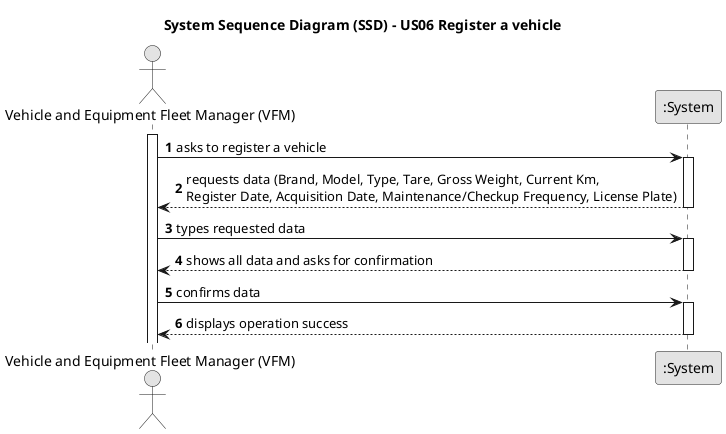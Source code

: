 @startuml
skinparam monochrome true
skinparam packageStyle rectangle
skinparam shadowing false

title System Sequence Diagram (SSD) - US06 Register a vehicle

autonumber

actor "Vehicle and Equipment Fleet Manager (VFM)" as VFM
participant ":System" as System

    activate VFM
    VFM -> System : asks to register a vehicle
    activate System


    System --> VFM : requests data (Brand, Model, Type, Tare, Gross Weight, Current Km, \nRegister Date, Acquisition Date, Maintenance/Checkup Frequency, License Plate)
    deactivate System

    VFM -> System : types requested data
    activate System

    System --> VFM : shows all data and asks for confirmation
    deactivate System

    VFM -> System : confirms data
    activate System

    System --> VFM : displays operation success
    deactivate System

@enduml